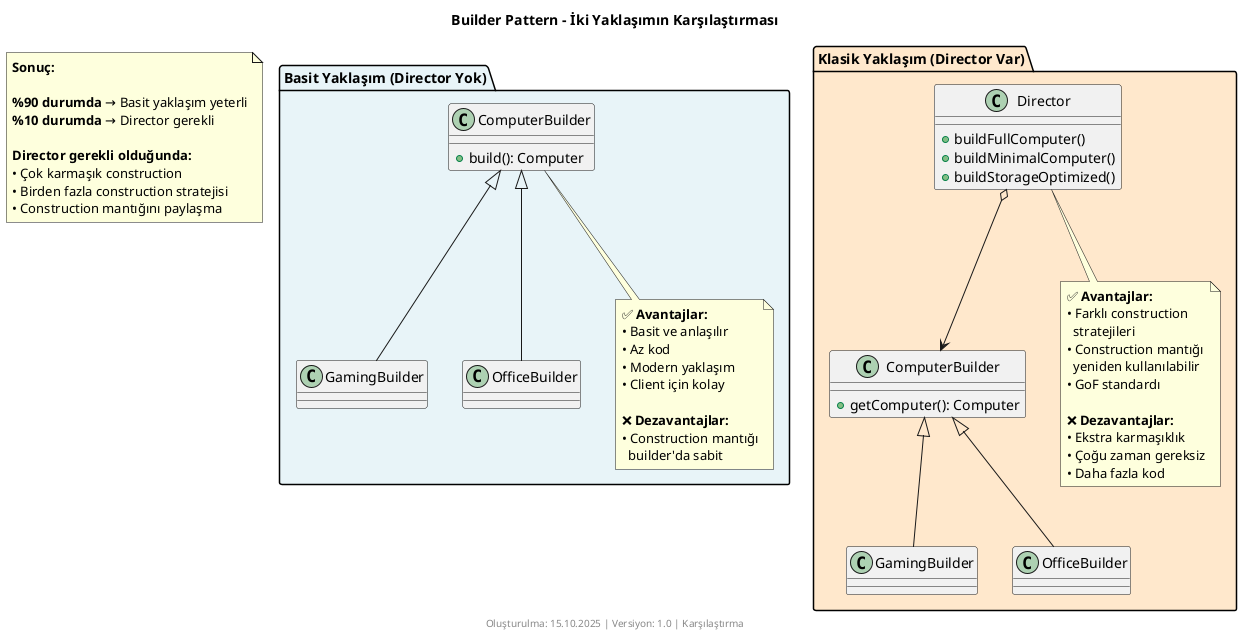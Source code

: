 @startuml builder-comparison
/'
 * @file builder-comparison.puml
 * @brief Builder Pattern yaklaşımlarının karşılaştırması
 * @author AI Assistant
 * @date 15.10.2025
 * @version 1.0
 '/

title Builder Pattern - İki Yaklaşımın Karşılaştırması

skinparam backgroundColor #FFFFFF
skinparam shadowing false

package "Basit Yaklaşım (Director Yok)" #E8F4F8 {
    class "ComputerBuilder" as CB1 {
        +build(): Computer
    }
    
    class "GamingBuilder" as GB1 {
    }
    
    class "OfficeBuilder" as OB1 {
    }
    
    CB1 <|-- GB1
    CB1 <|-- OB1
    
    note bottom of CB1
      ✅ **Avantajlar:**
      • Basit ve anlaşılır
      • Az kod
      • Modern yaklaşım
      • Client için kolay
      
      ❌ **Dezavantajlar:**
      • Construction mantığı
        builder'da sabit
    end note
}

package "Klasik Yaklaşım (Director Var)" #FFE8CC {
    class "ComputerBuilder" as CB2 {
        +getComputer(): Computer
    }
    
    class "GamingBuilder" as GB2 {
    }
    
    class "OfficeBuilder" as OB2 {
    }
    
    class "Director" as DIR {
        +buildFullComputer()
        +buildMinimalComputer()
        +buildStorageOptimized()
    }
    
    CB2 <|-- GB2
    CB2 <|-- OB2
    DIR o--> CB2
    
    note bottom of DIR
      ✅ **Avantajlar:**
      • Farklı construction
        stratejileri
      • Construction mantığı
        yeniden kullanılabilir
      • GoF standardı
      
      ❌ **Dezavantajlar:**
      • Ekstra karmaşıklık
      • Çoğu zaman gereksiz
      • Daha fazla kod
    end note
}

note "**Sonuç:**\n\n**%90 durumda** → Basit yaklaşım yeterli\n**%10 durumda** → Director gerekli\n\n**Director gerekli olduğunda:**\n• Çok karmaşık construction\n• Birden fazla construction stratejisi\n• Construction mantığını paylaşma" as CONCLUSION

footer Oluşturulma: 15.10.2025 | Versiyon: 1.0 | Karşılaştırma

@enduml

